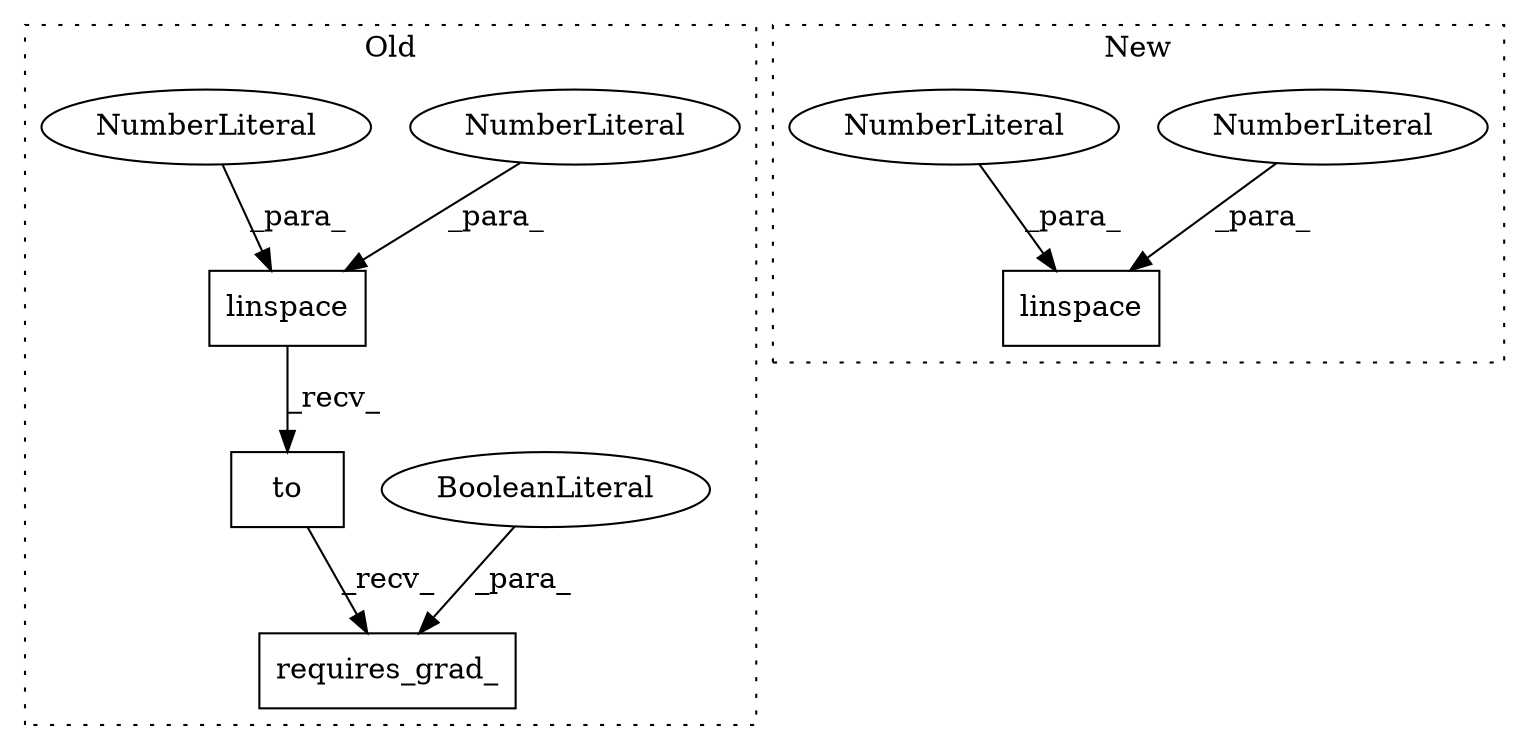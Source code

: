 digraph G {
subgraph cluster0 {
1 [label="requires_grad_" a="32" s="3204,3223" l="15,1" shape="box"];
5 [label="BooleanLiteral" a="9" s="3219" l="4" shape="ellipse"];
6 [label="to" a="32" s="3194,3202" l="3,1" shape="box"];
7 [label="linspace" a="32" s="3176,3192" l="9,1" shape="box"];
8 [label="NumberLiteral" a="34" s="3189" l="3" shape="ellipse"];
9 [label="NumberLiteral" a="34" s="3187" l="1" shape="ellipse"];
label = "Old";
style="dotted";
}
subgraph cluster1 {
2 [label="linspace" a="32" s="3155,3177" l="9,1" shape="box"];
3 [label="NumberLiteral" a="34" s="3164" l="1" shape="ellipse"];
4 [label="NumberLiteral" a="34" s="3166" l="1" shape="ellipse"];
label = "New";
style="dotted";
}
3 -> 2 [label="_para_"];
4 -> 2 [label="_para_"];
5 -> 1 [label="_para_"];
6 -> 1 [label="_recv_"];
7 -> 6 [label="_recv_"];
8 -> 7 [label="_para_"];
9 -> 7 [label="_para_"];
}